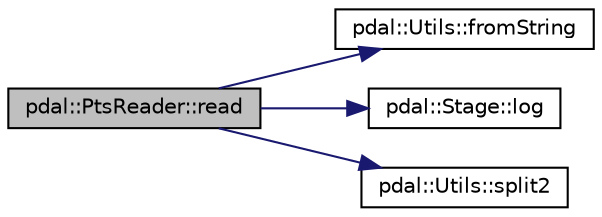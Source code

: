 digraph "pdal::PtsReader::read"
{
  edge [fontname="Helvetica",fontsize="10",labelfontname="Helvetica",labelfontsize="10"];
  node [fontname="Helvetica",fontsize="10",shape=record];
  rankdir="LR";
  Node1 [label="pdal::PtsReader::read",height=0.2,width=0.4,color="black", fillcolor="grey75", style="filled", fontcolor="black"];
  Node1 -> Node2 [color="midnightblue",fontsize="10",style="solid",fontname="Helvetica"];
  Node2 [label="pdal::Utils::fromString",height=0.2,width=0.4,color="black", fillcolor="white", style="filled",URL="$namespacepdal_1_1Utils.html#ab93520363c4224f135097c2829b4420c"];
  Node1 -> Node3 [color="midnightblue",fontsize="10",style="solid",fontname="Helvetica"];
  Node3 [label="pdal::Stage::log",height=0.2,width=0.4,color="black", fillcolor="white", style="filled",URL="$classpdal_1_1Stage.html#ae8c29817e14d7cda53fdcbb23102d872"];
  Node1 -> Node4 [color="midnightblue",fontsize="10",style="solid",fontname="Helvetica"];
  Node4 [label="pdal::Utils::split2",height=0.2,width=0.4,color="black", fillcolor="white", style="filled",URL="$namespacepdal_1_1Utils.html#a6ae33c6d7b4eb4bcae6ec17fb8cc04fc"];
}
